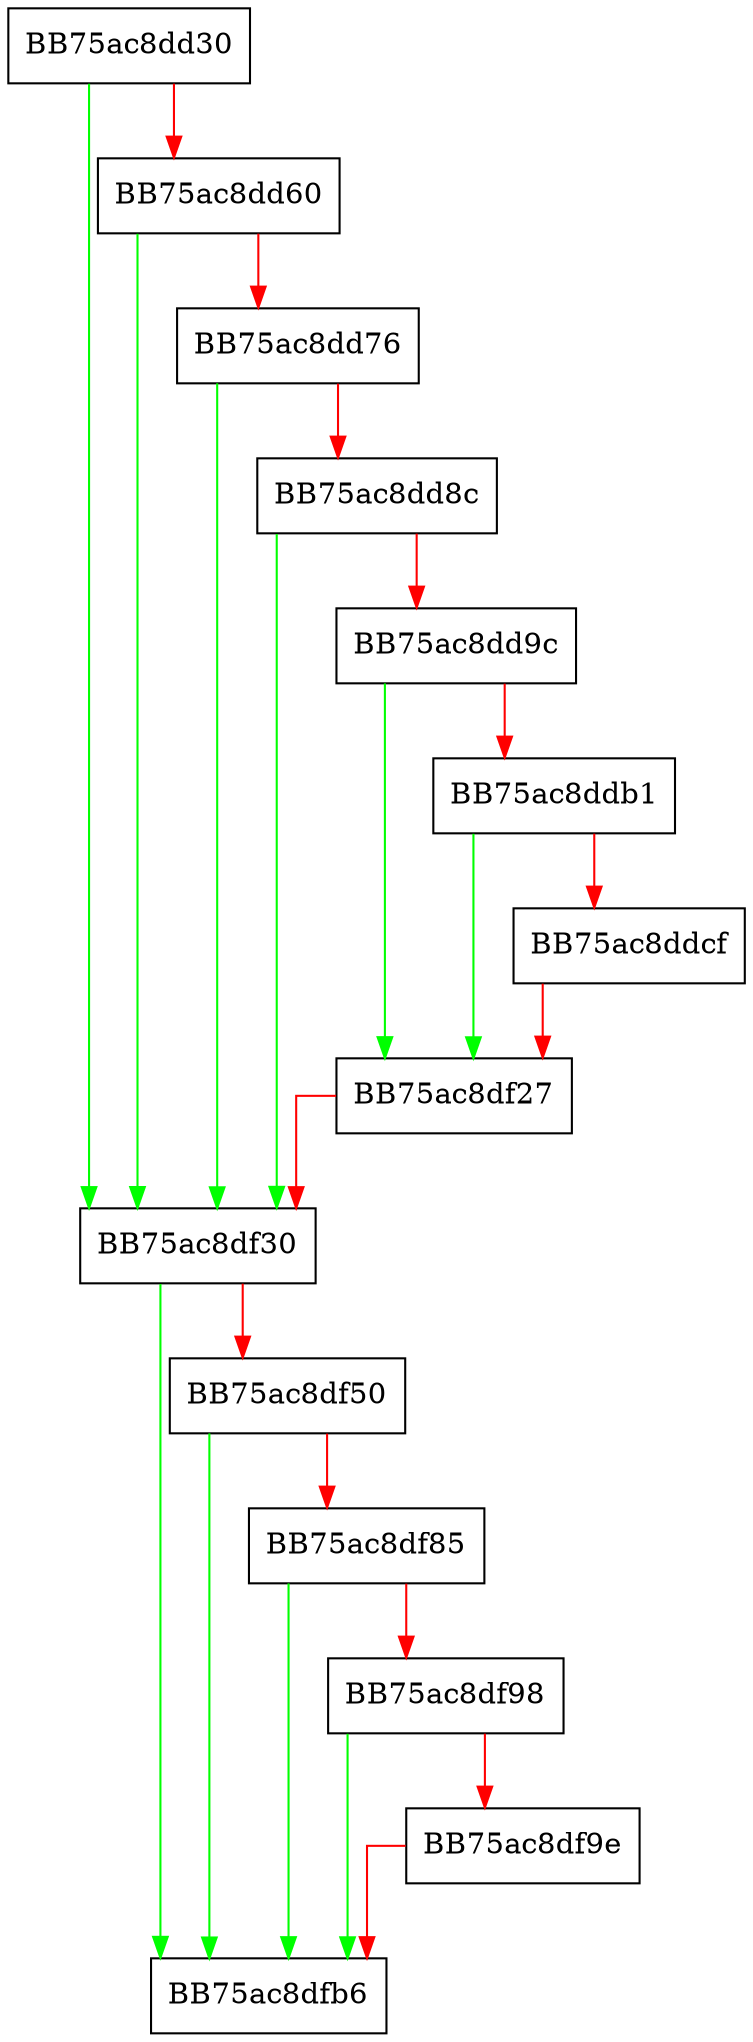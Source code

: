 digraph PostCompleteCallback {
  node [shape="box"];
  graph [splines=ortho];
  BB75ac8dd30 -> BB75ac8df30 [color="green"];
  BB75ac8dd30 -> BB75ac8dd60 [color="red"];
  BB75ac8dd60 -> BB75ac8df30 [color="green"];
  BB75ac8dd60 -> BB75ac8dd76 [color="red"];
  BB75ac8dd76 -> BB75ac8df30 [color="green"];
  BB75ac8dd76 -> BB75ac8dd8c [color="red"];
  BB75ac8dd8c -> BB75ac8df30 [color="green"];
  BB75ac8dd8c -> BB75ac8dd9c [color="red"];
  BB75ac8dd9c -> BB75ac8df27 [color="green"];
  BB75ac8dd9c -> BB75ac8ddb1 [color="red"];
  BB75ac8ddb1 -> BB75ac8df27 [color="green"];
  BB75ac8ddb1 -> BB75ac8ddcf [color="red"];
  BB75ac8ddcf -> BB75ac8df27 [color="red"];
  BB75ac8df27 -> BB75ac8df30 [color="red"];
  BB75ac8df30 -> BB75ac8dfb6 [color="green"];
  BB75ac8df30 -> BB75ac8df50 [color="red"];
  BB75ac8df50 -> BB75ac8dfb6 [color="green"];
  BB75ac8df50 -> BB75ac8df85 [color="red"];
  BB75ac8df85 -> BB75ac8dfb6 [color="green"];
  BB75ac8df85 -> BB75ac8df98 [color="red"];
  BB75ac8df98 -> BB75ac8dfb6 [color="green"];
  BB75ac8df98 -> BB75ac8df9e [color="red"];
  BB75ac8df9e -> BB75ac8dfb6 [color="red"];
}